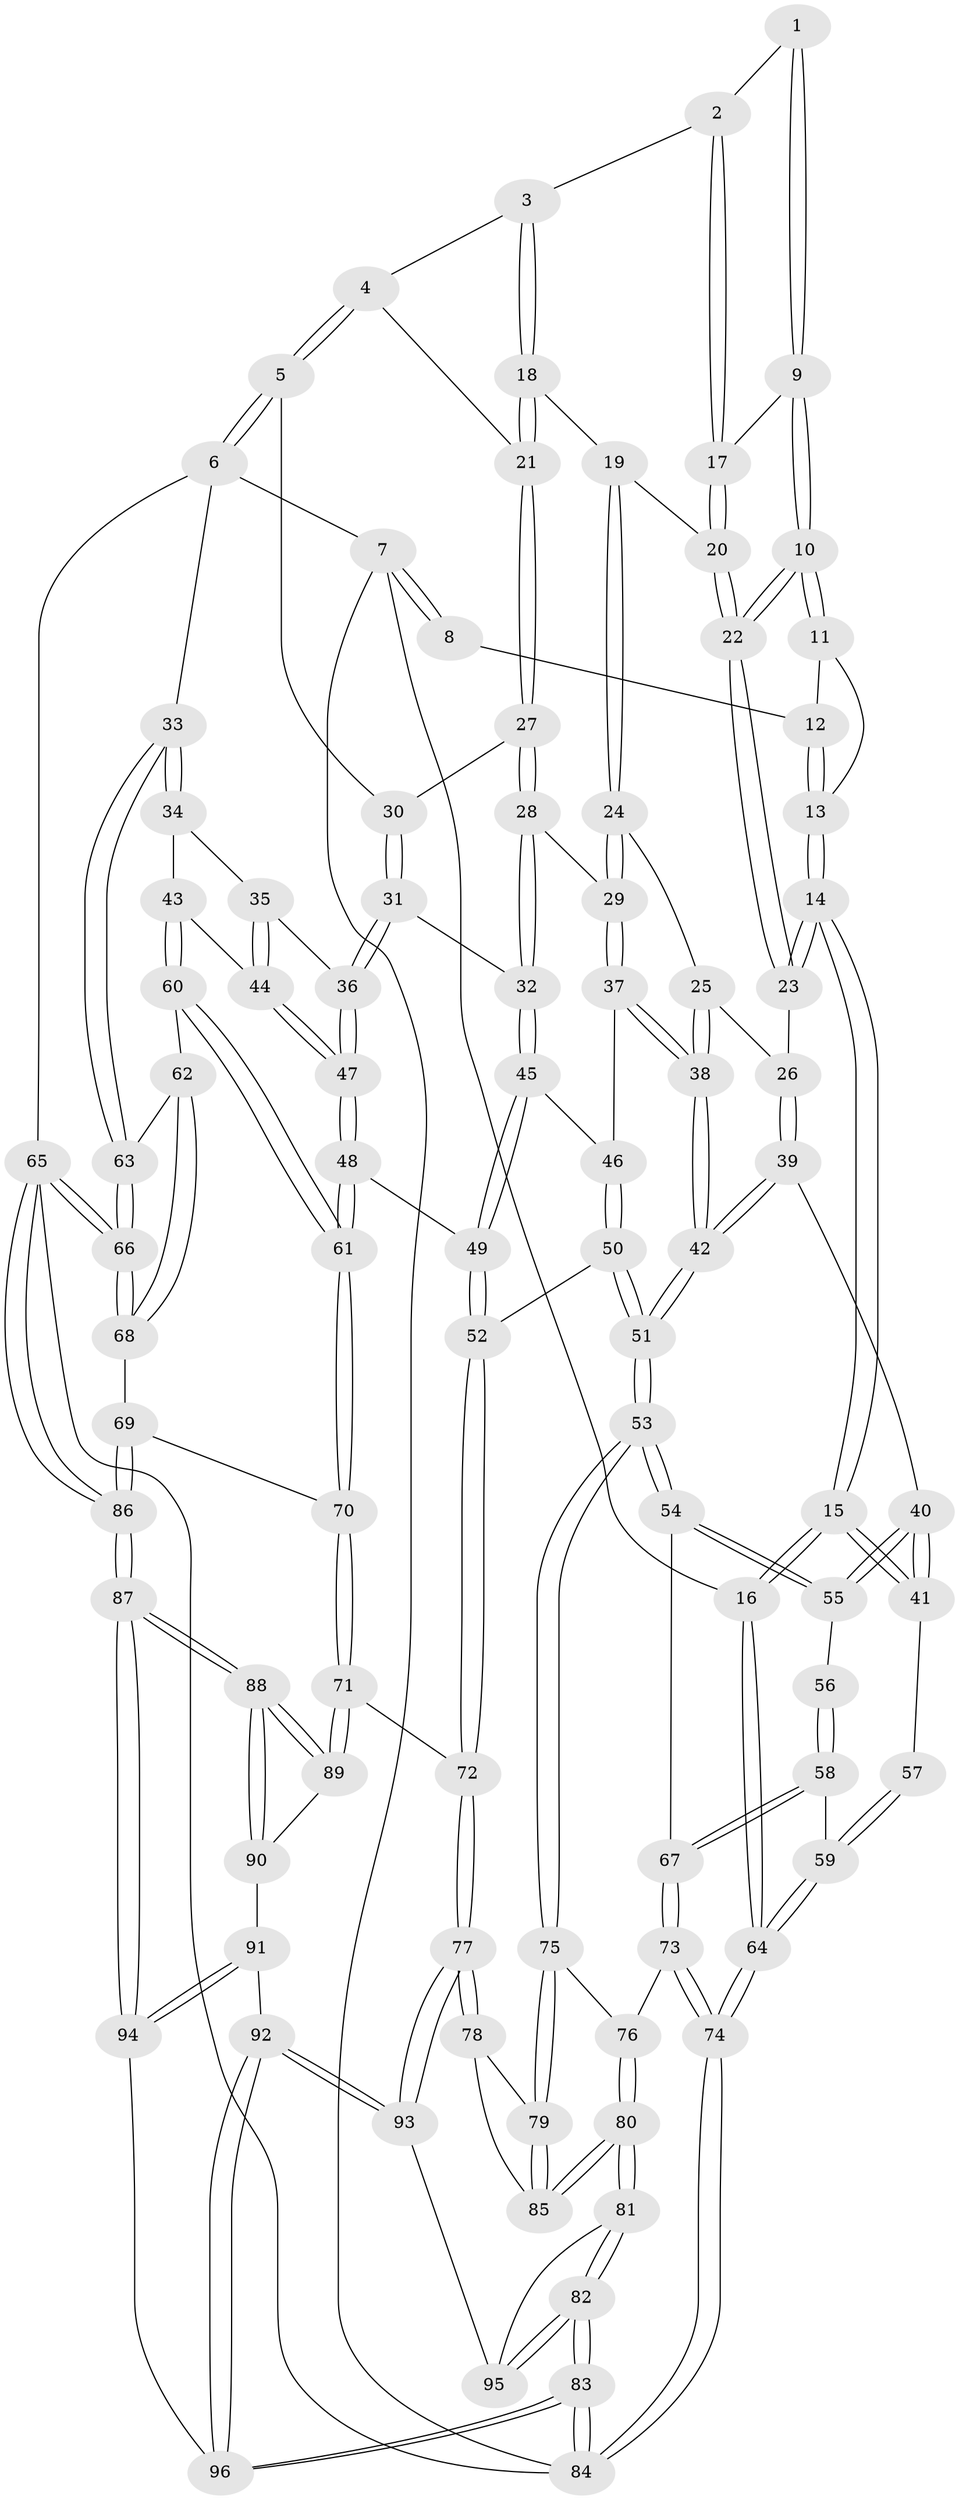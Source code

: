 // coarse degree distribution, {4: 0.4626865671641791, 3: 0.05970149253731343, 5: 0.34328358208955223, 6: 0.11940298507462686, 9: 0.014925373134328358}
// Generated by graph-tools (version 1.1) at 2025/04/03/04/25 22:04:24]
// undirected, 96 vertices, 237 edges
graph export_dot {
graph [start="1"]
  node [color=gray90,style=filled];
  1 [pos="+0.24925778452419084+0"];
  2 [pos="+0.4098086280370817+0"];
  3 [pos="+0.46179194525617484+0"];
  4 [pos="+0.5360599575601064+0"];
  5 [pos="+1+0"];
  6 [pos="+1+0"];
  7 [pos="+0+0"];
  8 [pos="+0.08201504127718925+0"];
  9 [pos="+0.1964236814362082+0.06317085106803769"];
  10 [pos="+0.19031614528402874+0.07499041916496568"];
  11 [pos="+0.1309353342825749+0.037116758791025564"];
  12 [pos="+0.08962546459275962+0"];
  13 [pos="+0.05040906494676436+0.07769546079603598"];
  14 [pos="+0+0.21560699940981862"];
  15 [pos="+0+0.22362188475498657"];
  16 [pos="+0+0.22285367989142885"];
  17 [pos="+0.3441965064037228+0.008192338585166261"];
  18 [pos="+0.4303953266600709+0.10777996312346752"];
  19 [pos="+0.34690156546655704+0.10947575227927688"];
  20 [pos="+0.3397710923448662+0.10252955286481899"];
  21 [pos="+0.5166329392459486+0.13362288656497157"];
  22 [pos="+0.19828519914953002+0.15623379252781106"];
  23 [pos="+0.18805456812283886+0.17396452913971325"];
  24 [pos="+0.37244736599858375+0.18594145737167248"];
  25 [pos="+0.31859347774031077+0.24328997501030597"];
  26 [pos="+0.22578555582833124+0.22847279453175226"];
  27 [pos="+0.5167542380258272+0.13392651566414426"];
  28 [pos="+0.5042218919689808+0.21767786774547362"];
  29 [pos="+0.4786074887009805+0.23358599479997552"];
  30 [pos="+0.6681214035316888+0.11975028047731157"];
  31 [pos="+0.6628309490141262+0.2637543359754282"];
  32 [pos="+0.6168539996736964+0.2714101808410678"];
  33 [pos="+1+0"];
  34 [pos="+0.8398666879095857+0.20929766510617664"];
  35 [pos="+0.7939660196723862+0.23828144999849524"];
  36 [pos="+0.6713894897835618+0.2680313548804144"];
  37 [pos="+0.44490886322949547+0.30626422669322617"];
  38 [pos="+0.374391489805978+0.34950139051899426"];
  39 [pos="+0.22326483996481924+0.30168186698903576"];
  40 [pos="+0.16103187156924795+0.3625550140970687"];
  41 [pos="+0+0.261226286522183"];
  42 [pos="+0.3468138822700321+0.39880946117240357"];
  43 [pos="+0.8623736241665332+0.3717799186475458"];
  44 [pos="+0.7916937519814287+0.3602350313300545"];
  45 [pos="+0.5725008765574935+0.36867529387154396"];
  46 [pos="+0.502308522663898+0.36095120290543625"];
  47 [pos="+0.7186865662774827+0.3967652161191188"];
  48 [pos="+0.7057060456796729+0.4569329187127157"];
  49 [pos="+0.6014112556890282+0.45584029500427714"];
  50 [pos="+0.4586434564996777+0.5488815425471688"];
  51 [pos="+0.3323657387794619+0.541581714484116"];
  52 [pos="+0.47871783328412243+0.5539903420324159"];
  53 [pos="+0.3251195743784743+0.5461811025323868"];
  54 [pos="+0.21367027179120657+0.520322765459256"];
  55 [pos="+0.1660147172887135+0.38692786205329205"];
  56 [pos="+0.08738015539680075+0.4096167861777324"];
  57 [pos="+0.036668083892439286+0.3681368347169953"];
  58 [pos="+0.11969128783930179+0.5362807206198945"];
  59 [pos="+0.08009809807880901+0.5391803302799913"];
  60 [pos="+0.8834088392064362+0.390375190810483"];
  61 [pos="+0.7269035024419576+0.4836090016254857"];
  62 [pos="+0.925871297388519+0.4075093727864212"];
  63 [pos="+1+0.2987459417675524"];
  64 [pos="+0+0.6338205904890492"];
  65 [pos="+1+1"];
  66 [pos="+1+0.713019048582574"];
  67 [pos="+0.1449623995997421+0.5372421879307767"];
  68 [pos="+0.8381619200207653+0.6740540358679258"];
  69 [pos="+0.818371174841818+0.678795875451072"];
  70 [pos="+0.8177759353387135+0.6788868337336389"];
  71 [pos="+0.8131706317574456+0.6824303981629207"];
  72 [pos="+0.6045023697386707+0.6995077352921176"];
  73 [pos="+0.12735362650846818+0.6725237268103668"];
  74 [pos="+0+1"];
  75 [pos="+0.3152793684856873+0.6150314520434644"];
  76 [pos="+0.22122294628196726+0.738742569700626"];
  77 [pos="+0.49795711686019895+0.8566615111235938"];
  78 [pos="+0.47099702827362266+0.8416118165716122"];
  79 [pos="+0.3844155096216832+0.7543769380198694"];
  80 [pos="+0.1705499177146774+0.8775310484227521"];
  81 [pos="+0.12385691251138854+0.9311428466327171"];
  82 [pos="+0+1"];
  83 [pos="+0+1"];
  84 [pos="+0+1"];
  85 [pos="+0.210034820936599+0.8661483363977973"];
  86 [pos="+1+1"];
  87 [pos="+0.997702336164793+1"];
  88 [pos="+0.8902510833937942+1"];
  89 [pos="+0.8082497545215154+0.7098277803914077"];
  90 [pos="+0.7102965148398737+0.9020463868006618"];
  91 [pos="+0.6400779649595254+0.9214252221990727"];
  92 [pos="+0.5066373565158218+0.8903588239084892"];
  93 [pos="+0.4995354299647621+0.8680614053069493"];
  94 [pos="+0.7496146238274443+1"];
  95 [pos="+0.4128448737787272+0.8970853591785122"];
  96 [pos="+0.4511557763800691+1"];
  1 -- 2;
  1 -- 9;
  1 -- 9;
  2 -- 3;
  2 -- 17;
  2 -- 17;
  3 -- 4;
  3 -- 18;
  3 -- 18;
  4 -- 5;
  4 -- 5;
  4 -- 21;
  5 -- 6;
  5 -- 6;
  5 -- 30;
  6 -- 7;
  6 -- 33;
  6 -- 65;
  7 -- 8;
  7 -- 8;
  7 -- 16;
  7 -- 84;
  8 -- 12;
  9 -- 10;
  9 -- 10;
  9 -- 17;
  10 -- 11;
  10 -- 11;
  10 -- 22;
  10 -- 22;
  11 -- 12;
  11 -- 13;
  12 -- 13;
  12 -- 13;
  13 -- 14;
  13 -- 14;
  14 -- 15;
  14 -- 15;
  14 -- 23;
  14 -- 23;
  15 -- 16;
  15 -- 16;
  15 -- 41;
  15 -- 41;
  16 -- 64;
  16 -- 64;
  17 -- 20;
  17 -- 20;
  18 -- 19;
  18 -- 21;
  18 -- 21;
  19 -- 20;
  19 -- 24;
  19 -- 24;
  20 -- 22;
  20 -- 22;
  21 -- 27;
  21 -- 27;
  22 -- 23;
  22 -- 23;
  23 -- 26;
  24 -- 25;
  24 -- 29;
  24 -- 29;
  25 -- 26;
  25 -- 38;
  25 -- 38;
  26 -- 39;
  26 -- 39;
  27 -- 28;
  27 -- 28;
  27 -- 30;
  28 -- 29;
  28 -- 32;
  28 -- 32;
  29 -- 37;
  29 -- 37;
  30 -- 31;
  30 -- 31;
  31 -- 32;
  31 -- 36;
  31 -- 36;
  32 -- 45;
  32 -- 45;
  33 -- 34;
  33 -- 34;
  33 -- 63;
  33 -- 63;
  34 -- 35;
  34 -- 43;
  35 -- 36;
  35 -- 44;
  35 -- 44;
  36 -- 47;
  36 -- 47;
  37 -- 38;
  37 -- 38;
  37 -- 46;
  38 -- 42;
  38 -- 42;
  39 -- 40;
  39 -- 42;
  39 -- 42;
  40 -- 41;
  40 -- 41;
  40 -- 55;
  40 -- 55;
  41 -- 57;
  42 -- 51;
  42 -- 51;
  43 -- 44;
  43 -- 60;
  43 -- 60;
  44 -- 47;
  44 -- 47;
  45 -- 46;
  45 -- 49;
  45 -- 49;
  46 -- 50;
  46 -- 50;
  47 -- 48;
  47 -- 48;
  48 -- 49;
  48 -- 61;
  48 -- 61;
  49 -- 52;
  49 -- 52;
  50 -- 51;
  50 -- 51;
  50 -- 52;
  51 -- 53;
  51 -- 53;
  52 -- 72;
  52 -- 72;
  53 -- 54;
  53 -- 54;
  53 -- 75;
  53 -- 75;
  54 -- 55;
  54 -- 55;
  54 -- 67;
  55 -- 56;
  56 -- 58;
  56 -- 58;
  57 -- 59;
  57 -- 59;
  58 -- 59;
  58 -- 67;
  58 -- 67;
  59 -- 64;
  59 -- 64;
  60 -- 61;
  60 -- 61;
  60 -- 62;
  61 -- 70;
  61 -- 70;
  62 -- 63;
  62 -- 68;
  62 -- 68;
  63 -- 66;
  63 -- 66;
  64 -- 74;
  64 -- 74;
  65 -- 66;
  65 -- 66;
  65 -- 86;
  65 -- 86;
  65 -- 84;
  66 -- 68;
  66 -- 68;
  67 -- 73;
  67 -- 73;
  68 -- 69;
  69 -- 70;
  69 -- 86;
  69 -- 86;
  70 -- 71;
  70 -- 71;
  71 -- 72;
  71 -- 89;
  71 -- 89;
  72 -- 77;
  72 -- 77;
  73 -- 74;
  73 -- 74;
  73 -- 76;
  74 -- 84;
  74 -- 84;
  75 -- 76;
  75 -- 79;
  75 -- 79;
  76 -- 80;
  76 -- 80;
  77 -- 78;
  77 -- 78;
  77 -- 93;
  77 -- 93;
  78 -- 79;
  78 -- 85;
  79 -- 85;
  79 -- 85;
  80 -- 81;
  80 -- 81;
  80 -- 85;
  80 -- 85;
  81 -- 82;
  81 -- 82;
  81 -- 95;
  82 -- 83;
  82 -- 83;
  82 -- 95;
  82 -- 95;
  83 -- 84;
  83 -- 84;
  83 -- 96;
  83 -- 96;
  86 -- 87;
  86 -- 87;
  87 -- 88;
  87 -- 88;
  87 -- 94;
  87 -- 94;
  88 -- 89;
  88 -- 89;
  88 -- 90;
  88 -- 90;
  89 -- 90;
  90 -- 91;
  91 -- 92;
  91 -- 94;
  91 -- 94;
  92 -- 93;
  92 -- 93;
  92 -- 96;
  92 -- 96;
  93 -- 95;
  94 -- 96;
}
